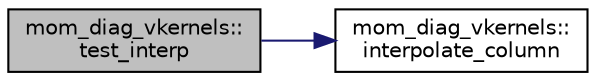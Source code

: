 digraph "mom_diag_vkernels::test_interp"
{
 // INTERACTIVE_SVG=YES
 // LATEX_PDF_SIZE
  edge [fontname="Helvetica",fontsize="10",labelfontname="Helvetica",labelfontsize="10"];
  node [fontname="Helvetica",fontsize="10",shape=record];
  rankdir="LR";
  Node1 [label="mom_diag_vkernels::\ltest_interp",height=0.2,width=0.4,color="black", fillcolor="grey75", style="filled", fontcolor="black",tooltip="Returns true if a test of interpolate_column() produces the wrong answer."];
  Node1 -> Node2 [color="midnightblue",fontsize="10",style="solid",fontname="Helvetica"];
  Node2 [label="mom_diag_vkernels::\linterpolate_column",height=0.2,width=0.4,color="black", fillcolor="white", style="filled",URL="$namespacemom__diag__vkernels.html#a4f42f472a725a147f8d97a68b2028c5b",tooltip="Linearly interpolate interface data, u_src, from grid h_src to a grid h_dest."];
}

